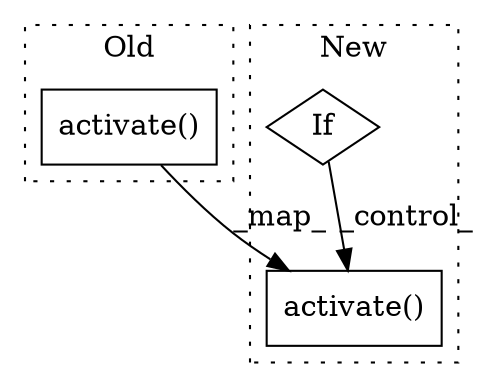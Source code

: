digraph G {
subgraph cluster0 {
1 [label="activate()" a="75" s="1895" l="22" shape="box"];
label = "Old";
style="dotted";
}
subgraph cluster1 {
2 [label="activate()" a="75" s="2431" l="22" shape="box"];
3 [label="If" a="96" s="2383" l="3" shape="diamond"];
label = "New";
style="dotted";
}
1 -> 2 [label="_map_"];
3 -> 2 [label="_control_"];
}